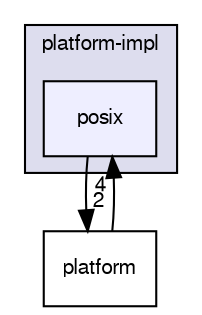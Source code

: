 digraph "/var/lib/jenkins/workspace/kaa_stable/client/client-multi/client-c/src/platform-impl/posix" {
  bgcolor=transparent;
  compound=true
  node [ fontsize="10", fontname="FreeSans"];
  edge [ labelfontsize="10", labelfontname="FreeSans"];
  subgraph clusterdir_346e8d593b2885652f90d7d5423aa9d6 {
    graph [ bgcolor="#ddddee", pencolor="black", label="platform-impl" fontname="FreeSans", fontsize="10", URL="dir_346e8d593b2885652f90d7d5423aa9d6.html"]
  dir_3464ec5d60e762ae75b62c519c4bdf0b [shape=box, label="posix", style="filled", fillcolor="#eeeeff", pencolor="black", URL="dir_3464ec5d60e762ae75b62c519c4bdf0b.html"];
  }
  dir_29d7d4cfd9c106d0ac1d4e0b32e1dda3 [shape=box label="platform" URL="dir_29d7d4cfd9c106d0ac1d4e0b32e1dda3.html"];
  dir_3464ec5d60e762ae75b62c519c4bdf0b->dir_29d7d4cfd9c106d0ac1d4e0b32e1dda3 [headlabel="2", labeldistance=1.5 headhref="dir_000015_000016.html"];
  dir_29d7d4cfd9c106d0ac1d4e0b32e1dda3->dir_3464ec5d60e762ae75b62c519c4bdf0b [headlabel="4", labeldistance=1.5 headhref="dir_000016_000015.html"];
}
